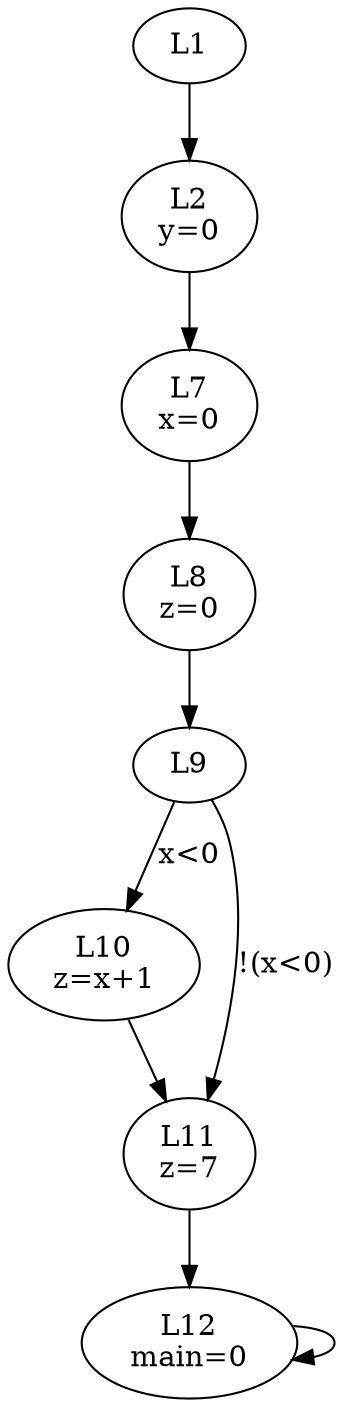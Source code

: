 // test_file
digraph {
	L1 -> L2 [label=""]
	L1 [label=L1
]
	L2 -> L7 [label=""]
	L2 [label="L2
y=0
"]
	L7 -> L8 [label=""]
	L7 [label="L7
x=0
"]
	L8 -> L9 [label=""]
	L8 [label="L8
z=0
"]
	L9 -> L10 [label="x<0"]
	L9 -> L11 [label="!(x<0)"]
	L9 [label=L9
]
	L10 -> L11 [label=""]
	L10 [label="L10
z=x+1
"]
	L11 -> L12 [label=""]
	L11 [label="L11
z=7
"]
	L12 -> L12 [label=""]
	L12 [label="L12
main=0
"]
}
